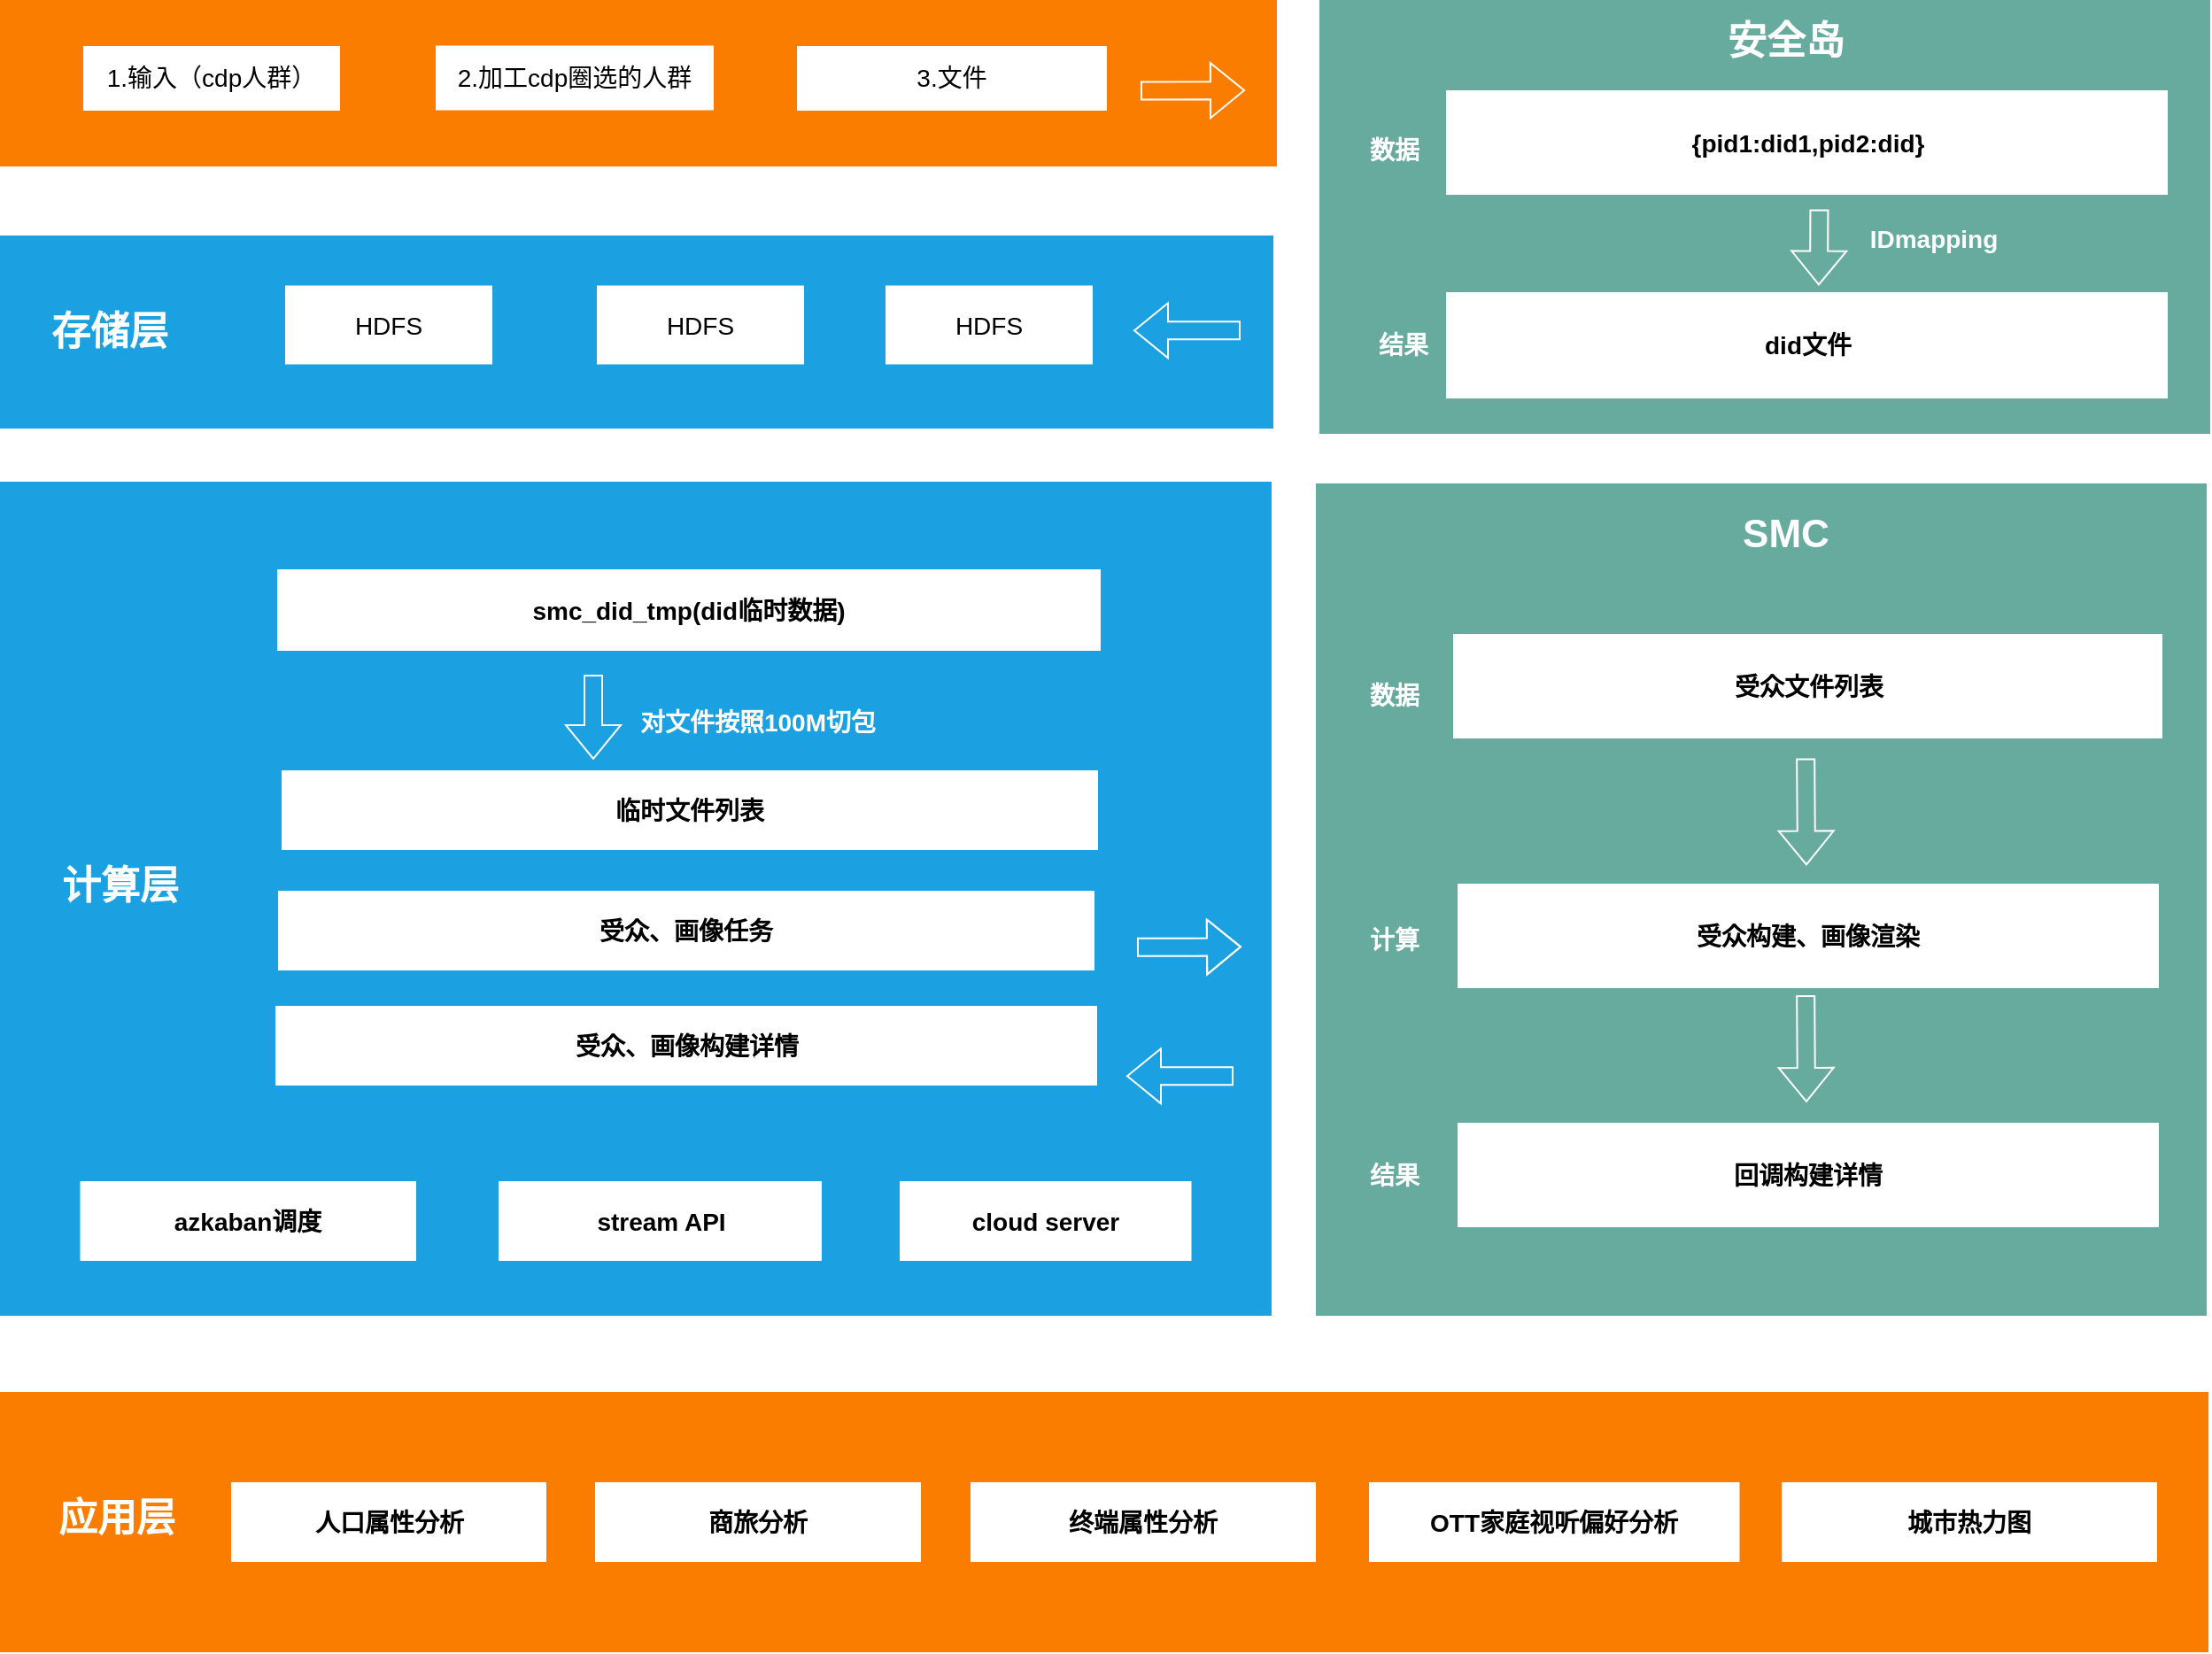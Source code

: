 <mxfile version="21.1.5" type="github">
  <diagram name="第 1 页" id="7fXY0yZBquvqDx3KHDn1">
    <mxGraphModel dx="1435" dy="1674" grid="0" gridSize="10" guides="1" tooltips="1" connect="1" arrows="1" fold="1" page="1" pageScale="1" pageWidth="1700" pageHeight="1100" math="0" shadow="0">
      <root>
        <mxCell id="0" />
        <mxCell id="1" parent="0" />
        <mxCell id="VDL4ZSIlyJueon5hfBDS-129" value="" style="rounded=0;whiteSpace=wrap;html=1;fillColor=#FA7D00;fontSize=14;fontStyle=1;strokeColor=none;" parent="1" vertex="1">
          <mxGeometry x="219" y="-1027" width="721" height="94" as="geometry" />
        </mxCell>
        <mxCell id="gfVVBqXn79-pAVJmNeN2-21" value="" style="rounded=0;whiteSpace=wrap;html=1;labelPosition=center;verticalLabelPosition=top;align=center;verticalAlign=bottom;fillColor=#67AB9F;strokeColor=none;" parent="1" vertex="1">
          <mxGeometry x="962" y="-754" width="503" height="470" as="geometry" />
        </mxCell>
        <mxCell id="VDL4ZSIlyJueon5hfBDS-1" value="" style="rounded=0;whiteSpace=wrap;html=1;fontSize=15;fontColor=#ffffff;fillColor=#1ba1e2;labelBackgroundColor=#33FFFF;strokeColor=none;" parent="1" vertex="1">
          <mxGeometry x="219" y="-894" width="719" height="109" as="geometry" />
        </mxCell>
        <mxCell id="VDL4ZSIlyJueon5hfBDS-2" value="&lt;font style=&quot;font-size: 22px;&quot;&gt;存储层&lt;/font&gt;" style="text;html=1;strokeColor=none;fillColor=none;align=center;verticalAlign=middle;whiteSpace=wrap;rounded=0;fontSize=22;fontColor=#FFFFFF;fontStyle=1" parent="1" vertex="1">
          <mxGeometry x="232" y="-854.5" width="98" height="30" as="geometry" />
        </mxCell>
        <mxCell id="VDL4ZSIlyJueon5hfBDS-4" value="&lt;span style=&quot;color: rgba(0, 0, 0, 0); font-family: monospace; font-size: 0px; text-align: start; background-color: rgb(251, 251, 251);&quot;&gt;%3CmxGraphModel%3E%3Croot%3E%3CmxCell%20id%3D%220%22%2F%3E%3CmxCell%20id%3D%221%22%20parent%3D%220%22%2F%3E%3CmxCell%20id%3D%222%22%20value%3D%22%26lt%3Bfont%20color%3D%26quot%3B%23000000%26quot%3B%20style%3D%26quot%3Bfont-size%3A%2013px%3B%26quot%3B%26gt%3B%E6%95%B0%E6%8D%AE%E5%AD%98%E5%82%A8%26lt%3B%2Ffont%26gt%3B%22%20style%3D%22text%3Bhtml%3D1%3BstrokeColor%3Dnone%3BfillColor%3Dnone%3Balign%3Dcenter%3BverticalAlign%3Dmiddle%3BwhiteSpace%3Dwrap%3Brounded%3D0%3BfontSize%3D13%3BfontColor%3D%23FFFFFF%3B%22%20vertex%3D%221%22%20parent%3D%221%22%3E%3CmxGeometry%20x%3D%22235%22%20y%3D%22165%22%20width%3D%2260%22%20height%3D%2230%22%20as%3D%22geometry%22%2F%3E%3C%2FmxCell%3E%3C%2Froot%3E%3C%2FmxGraphModel%3E&lt;/span&gt;" style="rounded=0;whiteSpace=wrap;html=1;fontSize=15;fontColor=#FFFFFF;fillColor=#1BA1E2;labelBackgroundColor=#33FFFF;strokeColor=none;" parent="1" vertex="1">
          <mxGeometry x="219" y="-755" width="718" height="471" as="geometry" />
        </mxCell>
        <mxCell id="VDL4ZSIlyJueon5hfBDS-13" value="" style="shape=flexArrow;endArrow=classic;html=1;rounded=0;strokeColor=#FFFFFF;" parent="1" edge="1">
          <mxGeometry width="50" height="50" relative="1" as="geometry">
            <mxPoint x="863" y="-975.75" as="sourcePoint" />
            <mxPoint x="922" y="-976" as="targetPoint" />
          </mxGeometry>
        </mxCell>
        <mxCell id="VDL4ZSIlyJueon5hfBDS-23" value="对文件按照100M切包" style="text;html=1;strokeColor=none;fillColor=none;align=center;verticalAlign=middle;whiteSpace=wrap;rounded=0;fontSize=14;fontStyle=1;fontColor=#FFFFFF;" parent="1" vertex="1">
          <mxGeometry x="574" y="-633" width="146" height="27" as="geometry" />
        </mxCell>
        <mxCell id="VDL4ZSIlyJueon5hfBDS-37" value="HDFS" style="rounded=0;whiteSpace=wrap;html=1;fillColor=#FFFFFF;strokeColor=none;fontSize=14;" parent="1" vertex="1">
          <mxGeometry x="380" y="-865.75" width="117" height="44.5" as="geometry" />
        </mxCell>
        <mxCell id="VDL4ZSIlyJueon5hfBDS-61" value="" style="rounded=0;whiteSpace=wrap;html=1;fillColor=#67AB9F;strokeColor=none;strokeWidth=3;" parent="1" vertex="1">
          <mxGeometry x="964" y="-1027" width="503" height="245" as="geometry" />
        </mxCell>
        <mxCell id="VDL4ZSIlyJueon5hfBDS-63" value="&lt;font color=&quot;#000000&quot;&gt;&lt;b&gt;did文件&lt;/b&gt;&lt;/font&gt;" style="rounded=0;whiteSpace=wrap;html=1;fillColor=#FFFFFF;strokeColor=none;fontColor=#ffffff;fontSize=14;" parent="1" vertex="1">
          <mxGeometry x="1035.5" y="-862" width="407.5" height="60" as="geometry" />
        </mxCell>
        <mxCell id="VDL4ZSIlyJueon5hfBDS-64" value="&lt;font color=&quot;#ffffff&quot;&gt;数据&lt;/font&gt;" style="text;html=1;strokeColor=none;fillColor=none;align=center;verticalAlign=middle;whiteSpace=wrap;rounded=0;fontSize=14;fontStyle=1" parent="1" vertex="1">
          <mxGeometry x="957" y="-957" width="98.5" height="30" as="geometry" />
        </mxCell>
        <mxCell id="VDL4ZSIlyJueon5hfBDS-65" value="&lt;font color=&quot;#ffffff&quot;&gt;结果&lt;/font&gt;" style="text;html=1;strokeColor=none;fillColor=none;align=center;verticalAlign=middle;whiteSpace=wrap;rounded=0;fontSize=14;fontStyle=1" parent="1" vertex="1">
          <mxGeometry x="962" y="-849.5" width="98.5" height="35" as="geometry" />
        </mxCell>
        <mxCell id="VDL4ZSIlyJueon5hfBDS-66" value="&lt;font color=&quot;#ffffff&quot; style=&quot;font-size: 22px;&quot;&gt;安全岛&lt;/font&gt;" style="text;html=1;strokeColor=none;fillColor=none;align=center;verticalAlign=middle;whiteSpace=wrap;rounded=0;fontSize=14;fontStyle=1;fontColor=#000000;" parent="1" vertex="1">
          <mxGeometry x="1177.5" y="-1018" width="98.5" height="30" as="geometry" />
        </mxCell>
        <mxCell id="VDL4ZSIlyJueon5hfBDS-69" value="" style="shape=flexArrow;endArrow=classic;html=1;rounded=0;strokeColor=#FFFFFF;" parent="1" edge="1">
          <mxGeometry width="50" height="50" relative="1" as="geometry">
            <mxPoint x="1246.21" y="-908.75" as="sourcePoint" />
            <mxPoint x="1246" y="-865.75" as="targetPoint" />
          </mxGeometry>
        </mxCell>
        <mxCell id="VDL4ZSIlyJueon5hfBDS-70" value="IDmapping" style="text;html=1;strokeColor=none;fillColor=none;align=center;verticalAlign=middle;whiteSpace=wrap;rounded=0;fontColor=#FFFFFF;fontSize=14;fontStyle=1" parent="1" vertex="1">
          <mxGeometry x="1281.21" y="-907.25" width="60" height="30" as="geometry" />
        </mxCell>
        <mxCell id="VDL4ZSIlyJueon5hfBDS-73" value="&lt;font style=&quot;font-size: 22px;&quot;&gt;计算层&lt;/font&gt;" style="text;html=1;strokeColor=none;fillColor=none;align=center;verticalAlign=middle;whiteSpace=wrap;rounded=0;fontSize=22;fontColor=#FFFFFF;fontStyle=1" parent="1" vertex="1">
          <mxGeometry x="238" y="-541.5" width="98" height="30" as="geometry" />
        </mxCell>
        <mxCell id="VDL4ZSIlyJueon5hfBDS-79" value="smc_did_tmp(did临时数据)" style="rounded=0;whiteSpace=wrap;html=1;fillColor=#FFFFFF;strokeColor=#FFFFFF;fontSize=14;fontStyle=1" parent="1" vertex="1">
          <mxGeometry x="376" y="-705" width="464" height="45" as="geometry" />
        </mxCell>
        <mxCell id="VDL4ZSIlyJueon5hfBDS-83" value="" style="shape=flexArrow;endArrow=classic;html=1;rounded=0;strokeColor=#FFFFFF;" parent="1" edge="1">
          <mxGeometry width="50" height="50" relative="1" as="geometry">
            <mxPoint x="554" y="-646" as="sourcePoint" />
            <mxPoint x="554" y="-598" as="targetPoint" />
          </mxGeometry>
        </mxCell>
        <mxCell id="VDL4ZSIlyJueon5hfBDS-84" value="临时文件列表" style="rounded=0;whiteSpace=wrap;html=1;fillColor=#FFFFFF;strokeColor=none;fontSize=14;fontStyle=1" parent="1" vertex="1">
          <mxGeometry x="378" y="-592" width="461" height="45" as="geometry" />
        </mxCell>
        <mxCell id="VDL4ZSIlyJueon5hfBDS-88" value="&lt;font color=&quot;#ffffff&quot; style=&quot;font-size: 22px;&quot;&gt;SMC&lt;/font&gt;" style="text;html=1;strokeColor=none;fillColor=none;align=center;verticalAlign=middle;whiteSpace=wrap;rounded=0;fontSize=14;fontStyle=1;fontColor=#000000;" parent="1" vertex="1">
          <mxGeometry x="1177.5" y="-740" width="98.5" height="30" as="geometry" />
        </mxCell>
        <mxCell id="VDL4ZSIlyJueon5hfBDS-90" value="x" style="rounded=0;whiteSpace=wrap;html=1;fontSize=15;fontColor=#ffffff;fillColor=#FA7D00;labelBackgroundColor=#33FFFF;strokeColor=none;" parent="1" vertex="1">
          <mxGeometry x="219" y="-241" width="1247" height="147" as="geometry" />
        </mxCell>
        <mxCell id="VDL4ZSIlyJueon5hfBDS-91" value="&lt;font style=&quot;font-size: 22px;&quot;&gt;应用层&lt;/font&gt;" style="text;html=1;strokeColor=none;fillColor=none;align=center;verticalAlign=middle;whiteSpace=wrap;rounded=0;fontSize=22;fontColor=#FFFFFF;fontStyle=1" parent="1" vertex="1">
          <mxGeometry x="236" y="-184.5" width="98" height="30" as="geometry" />
        </mxCell>
        <mxCell id="VDL4ZSIlyJueon5hfBDS-96" value="受众、画像任务" style="rounded=0;whiteSpace=wrap;html=1;fillColor=#FFFFFF;strokeColor=none;fontSize=14;fontStyle=1" parent="1" vertex="1">
          <mxGeometry x="376" y="-524" width="461" height="45" as="geometry" />
        </mxCell>
        <mxCell id="VDL4ZSIlyJueon5hfBDS-97" value="受众、画像构建详情" style="rounded=0;whiteSpace=wrap;html=1;fillColor=#FFFFFF;strokeColor=none;fontSize=14;fontStyle=1" parent="1" vertex="1">
          <mxGeometry x="374.5" y="-459" width="464" height="45" as="geometry" />
        </mxCell>
        <mxCell id="VDL4ZSIlyJueon5hfBDS-100" value="&lt;font color=&quot;#000000&quot;&gt;&lt;b&gt;受众文件列表&lt;/b&gt;&lt;/font&gt;" style="rounded=0;whiteSpace=wrap;html=1;fillColor=#FFFFFF;strokeColor=none;fontColor=#ffffff;fontSize=14;" parent="1" vertex="1">
          <mxGeometry x="1039.5" y="-669" width="400.5" height="59" as="geometry" />
        </mxCell>
        <mxCell id="VDL4ZSIlyJueon5hfBDS-101" value="&lt;font color=&quot;#000000&quot;&gt;&lt;b&gt;受众构建、画像渲染&lt;/b&gt;&lt;/font&gt;" style="rounded=0;whiteSpace=wrap;html=1;fillColor=#FFFFFF;strokeColor=none;fontColor=#ffffff;fontSize=14;" parent="1" vertex="1">
          <mxGeometry x="1042" y="-528" width="396" height="59" as="geometry" />
        </mxCell>
        <mxCell id="VDL4ZSIlyJueon5hfBDS-102" value="&lt;font color=&quot;#ffffff&quot;&gt;数据&lt;/font&gt;" style="text;html=1;strokeColor=none;fillColor=none;align=center;verticalAlign=middle;whiteSpace=wrap;rounded=0;fontSize=14;fontStyle=1" parent="1" vertex="1">
          <mxGeometry x="957" y="-649" width="98.5" height="30" as="geometry" />
        </mxCell>
        <mxCell id="VDL4ZSIlyJueon5hfBDS-103" value="&lt;font color=&quot;#ffffff&quot;&gt;计算&lt;/font&gt;" style="text;html=1;strokeColor=none;fillColor=none;align=center;verticalAlign=middle;whiteSpace=wrap;rounded=0;fontSize=14;fontStyle=1" parent="1" vertex="1">
          <mxGeometry x="957" y="-511.5" width="98.5" height="30" as="geometry" />
        </mxCell>
        <mxCell id="VDL4ZSIlyJueon5hfBDS-104" value="" style="shape=flexArrow;endArrow=classic;html=1;rounded=0;strokeColor=#FFFFFF;" parent="1" edge="1">
          <mxGeometry width="50" height="50" relative="1" as="geometry">
            <mxPoint x="1238.59" y="-598.75" as="sourcePoint" />
            <mxPoint x="1239" y="-538.25" as="targetPoint" />
          </mxGeometry>
        </mxCell>
        <mxCell id="VDL4ZSIlyJueon5hfBDS-105" value="&lt;font color=&quot;#000000&quot;&gt;&lt;b&gt;回调构建详情&lt;/b&gt;&lt;/font&gt;" style="rounded=0;whiteSpace=wrap;html=1;fillColor=#FFFFFF;strokeColor=none;fontColor=#ffffff;fontSize=14;" parent="1" vertex="1">
          <mxGeometry x="1042" y="-393" width="396" height="59" as="geometry" />
        </mxCell>
        <mxCell id="VDL4ZSIlyJueon5hfBDS-106" value="&lt;font color=&quot;#ffffff&quot;&gt;结果&lt;/font&gt;" style="text;html=1;strokeColor=none;fillColor=none;align=center;verticalAlign=middle;whiteSpace=wrap;rounded=0;fontSize=14;fontStyle=1" parent="1" vertex="1">
          <mxGeometry x="957" y="-378.5" width="98.5" height="30" as="geometry" />
        </mxCell>
        <mxCell id="VDL4ZSIlyJueon5hfBDS-107" value="" style="shape=flexArrow;endArrow=classic;html=1;rounded=0;strokeColor=#FFFFFF;" parent="1" edge="1">
          <mxGeometry width="50" height="50" relative="1" as="geometry">
            <mxPoint x="1238.59" y="-465" as="sourcePoint" />
            <mxPoint x="1239" y="-404.5" as="targetPoint" />
          </mxGeometry>
        </mxCell>
        <mxCell id="VDL4ZSIlyJueon5hfBDS-108" value="人口属性分析" style="rounded=0;whiteSpace=wrap;html=1;fillColor=#FFFFFF;strokeColor=none;fontSize=14;fontStyle=1" parent="1" vertex="1">
          <mxGeometry x="349.5" y="-190" width="178" height="45" as="geometry" />
        </mxCell>
        <mxCell id="VDL4ZSIlyJueon5hfBDS-109" value="商旅分析" style="rounded=0;whiteSpace=wrap;html=1;fillColor=#FFFFFF;strokeColor=none;fontSize=14;fontStyle=1" parent="1" vertex="1">
          <mxGeometry x="555" y="-190" width="184" height="45" as="geometry" />
        </mxCell>
        <mxCell id="VDL4ZSIlyJueon5hfBDS-110" value="终端属性分析" style="rounded=0;whiteSpace=wrap;html=1;fillColor=#FFFFFF;strokeColor=none;fontSize=14;fontStyle=1" parent="1" vertex="1">
          <mxGeometry x="767" y="-190" width="195" height="45" as="geometry" />
        </mxCell>
        <mxCell id="VDL4ZSIlyJueon5hfBDS-111" value="OTT家庭视听偏好分析" style="rounded=0;whiteSpace=wrap;html=1;fillColor=#FFFFFF;strokeColor=none;fontSize=14;fontStyle=1" parent="1" vertex="1">
          <mxGeometry x="992" y="-190" width="209.25" height="45" as="geometry" />
        </mxCell>
        <mxCell id="VDL4ZSIlyJueon5hfBDS-112" value="城市热力图" style="rounded=0;whiteSpace=wrap;html=1;fillColor=#FFFFFF;strokeColor=none;fontSize=14;fontStyle=1" parent="1" vertex="1">
          <mxGeometry x="1225.13" y="-190" width="211.87" height="45" as="geometry" />
        </mxCell>
        <mxCell id="VDL4ZSIlyJueon5hfBDS-117" value="&lt;font color=&quot;#000000&quot;&gt;&lt;b&gt;{pid1:did1,pid2:did}&lt;/b&gt;&lt;/font&gt;" style="rounded=0;whiteSpace=wrap;html=1;fillColor=#FFFFFF;strokeColor=none;fontColor=#ffffff;fontSize=14;" parent="1" vertex="1">
          <mxGeometry x="1035.5" y="-976" width="407.5" height="59" as="geometry" />
        </mxCell>
        <mxCell id="VDL4ZSIlyJueon5hfBDS-130" value="1.输入（cdp人群）" style="rounded=0;whiteSpace=wrap;html=1;fillColor=#FFFFFF;strokeColor=none;fontSize=14;" parent="1" vertex="1">
          <mxGeometry x="266" y="-1001" width="145" height="36.5" as="geometry" />
        </mxCell>
        <mxCell id="VDL4ZSIlyJueon5hfBDS-131" value="2.加工cdp圈选的人群" style="rounded=0;whiteSpace=wrap;html=1;fillColor=#FFFFFF;strokeColor=none;fontSize=14;" parent="1" vertex="1">
          <mxGeometry x="465" y="-1001.25" width="157" height="36.5" as="geometry" />
        </mxCell>
        <mxCell id="VDL4ZSIlyJueon5hfBDS-132" value="3.文件" style="rounded=0;whiteSpace=wrap;html=1;fillColor=#FFFFFF;strokeColor=none;fontSize=14;" parent="1" vertex="1">
          <mxGeometry x="669" y="-1001" width="175" height="36.5" as="geometry" />
        </mxCell>
        <mxCell id="VDL4ZSIlyJueon5hfBDS-138" value="HDFS" style="rounded=0;whiteSpace=wrap;html=1;fillColor=#FFFFFF;strokeColor=none;fontSize=14;" parent="1" vertex="1">
          <mxGeometry x="556" y="-865.75" width="117" height="44.5" as="geometry" />
        </mxCell>
        <mxCell id="VDL4ZSIlyJueon5hfBDS-139" value="HDFS" style="rounded=0;whiteSpace=wrap;html=1;fillColor=#FFFFFF;strokeColor=none;fontSize=14;" parent="1" vertex="1">
          <mxGeometry x="719" y="-865.75" width="117" height="44.5" as="geometry" />
        </mxCell>
        <mxCell id="VDL4ZSIlyJueon5hfBDS-143" value="" style="shape=flexArrow;endArrow=classic;html=1;rounded=0;strokeColor=#FFFFFF;" parent="1" edge="1">
          <mxGeometry width="50" height="50" relative="1" as="geometry">
            <mxPoint x="919.5" y="-840.33" as="sourcePoint" />
            <mxPoint x="859" y="-840.33" as="targetPoint" />
          </mxGeometry>
        </mxCell>
        <mxCell id="VDL4ZSIlyJueon5hfBDS-144" value="" style="shape=flexArrow;endArrow=classic;html=1;rounded=0;strokeColor=#FFFFFF;" parent="1" edge="1">
          <mxGeometry width="50" height="50" relative="1" as="geometry">
            <mxPoint x="861" y="-492.08" as="sourcePoint" />
            <mxPoint x="920" y="-492.33" as="targetPoint" />
            <Array as="points">
              <mxPoint x="893" y="-492.16" />
            </Array>
          </mxGeometry>
        </mxCell>
        <mxCell id="VDL4ZSIlyJueon5hfBDS-145" value="" style="shape=flexArrow;endArrow=classic;html=1;rounded=0;strokeColor=#FFFFFF;" parent="1" edge="1">
          <mxGeometry width="50" height="50" relative="1" as="geometry">
            <mxPoint x="915.5" y="-419.33" as="sourcePoint" />
            <mxPoint x="855" y="-419.33" as="targetPoint" />
          </mxGeometry>
        </mxCell>
        <mxCell id="VDL4ZSIlyJueon5hfBDS-146" value="azkaban调度" style="rounded=0;whiteSpace=wrap;html=1;fillColor=#FFFFFF;strokeColor=none;fontSize=14;fontStyle=1;fontColor=#000000;" parent="1" vertex="1">
          <mxGeometry x="264.25" y="-360" width="189.75" height="45" as="geometry" />
        </mxCell>
        <mxCell id="VDL4ZSIlyJueon5hfBDS-149" value="stream API" style="rounded=0;whiteSpace=wrap;html=1;fillColor=#FFFFFF;strokeColor=none;fontSize=14;fontStyle=1;fontColor=#000000;" parent="1" vertex="1">
          <mxGeometry x="500.5" y="-360" width="182.5" height="45" as="geometry" />
        </mxCell>
        <mxCell id="VDL4ZSIlyJueon5hfBDS-150" value="cloud server" style="rounded=0;whiteSpace=wrap;html=1;fillColor=#FFFFFF;strokeColor=none;fontSize=14;fontStyle=1;fontColor=#000000;" parent="1" vertex="1">
          <mxGeometry x="727" y="-360" width="164.75" height="45" as="geometry" />
        </mxCell>
      </root>
    </mxGraphModel>
  </diagram>
</mxfile>
